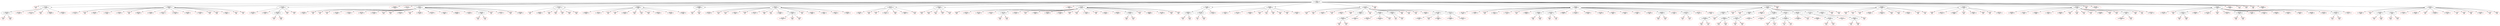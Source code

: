 digraph G
   {

node [	fontsize = 10 ];

root ;
root [label="l:94.4%\nd:95.07700143654499%\ns:1916334"] ;
root_nl1b0 ;
root_nl1b0 [color = red label="l:92.7202%\nd:0.0%\ns:5371"] ;
root -> root_nl1b0 ;
root_nl1b1 ;
root_nl1b1 [ label="l:91.0003%\nd:91.81171034995354%\ns:16145"] ;
root -> root_nl1b1 ;
root_nl1b1_nl2b0 ;
root_nl1b1_nl2b0 [ label="l:93.1101%\nd:93.63878886343613%\ns:5675"] ;
root_nl1b1 -> root_nl1b1_nl2b0 ;
root_nl1b1_nl2b0_nl3b0 ;
root_nl1b1_nl2b0_nl3b0 [color = red label="l:92.9732%\nd:0.0%\ns:2277"] ;
root_nl1b1_nl2b0 -> root_nl1b1_nl2b0_nl3b0 ;
root_nl1b1_nl2b0_nl3b1 ;
root_nl1b1_nl2b0_nl3b1 [color = red label="l:94.0848%\nd:0.0%\ns:3398"] ;
root_nl1b1_nl2b0 -> root_nl1b1_nl2b0_nl3b1 ;
root_nl1b1_nl2b1 ;
root_nl1b1_nl2b1 [color = red label="l:83.1308%\nd:82.8037523364486%\ns:2140"] ;
root_nl1b1 -> root_nl1b1_nl2b1 ;
root_nl1b1_nl2b2 ;
root_nl1b1_nl2b2 [color = red label="l:90.7751%\nd:90.33847074235808%\ns:1832"] ;
root_nl1b1 -> root_nl1b1_nl2b2 ;
root_nl1b1_nl2b3 ;
root_nl1b1_nl2b3 [color = red label="l:94.5657%\nd:0.0%\ns:2061"] ;
root_nl1b1 -> root_nl1b1_nl2b3 ;
root_nl1b1_nl2b4 ;
root_nl1b1_nl2b4 [color = red label="l:89.8565%\nd:89.72882854864434%\ns:3135"] ;
root_nl1b1 -> root_nl1b1_nl2b4 ;
root_nl1b1_nl2b5 ;
root_nl1b1_nl2b5 [color = red label="l:99.9232%\nd:99.92319784946237%\ns:1302"] ;
root_nl1b1 -> root_nl1b1_nl2b5 ;
root_nl1b2 ;
root_nl1b2 [ label="l:89.5216%\nd:89.74583708124273%\ns:78924"] ;
root -> root_nl1b2 ;
root_nl1b2_nl2b0 ;
root_nl1b2_nl2b0 [color = red label="l:91.0748%\nd:90.48447074144816%\ns:5759"] ;
root_nl1b2 -> root_nl1b2_nl2b0 ;
root_nl1b2_nl2b1 ;
root_nl1b2_nl2b1 [color = red label="l:90.4287%\nd:0.0%\ns:1003"] ;
root_nl1b2 -> root_nl1b2_nl2b1 ;
root_nl1b2_nl2b2 ;
root_nl1b2_nl2b2 [color = red label="l:90.0209%\nd:89.28944075235111%\ns:1914"] ;
root_nl1b2 -> root_nl1b2_nl2b2 ;
root_nl1b2_nl2b3 ;
root_nl1b2_nl2b3 [color = red label="l:87.2641%\nd:86.54045547247179%\ns:16583"] ;
root_nl1b2 -> root_nl1b2_nl2b3 ;
root_nl1b2_nl2b4 ;
root_nl1b2_nl2b4 [color = red label="l:85.326%\nd:84.00224209266301%\ns:7101"] ;
root_nl1b2 -> root_nl1b2_nl2b4 ;
root_nl1b2_nl2b5 ;
root_nl1b2_nl2b5 [color = red label="l:93.5302%\nd:0.0%\ns:1592"] ;
root_nl1b2 -> root_nl1b2_nl2b5 ;
root_nl1b2_nl2b6 ;
root_nl1b2_nl2b6 [color = red label="l:99.0676%\nd:99.0530275495338%\ns:6864"] ;
root_nl1b2 -> root_nl1b2_nl2b6 ;
root_nl1b2_nl2b7 ;
root_nl1b2_nl2b7 [color = red label="l:73.9242%\nd:69.95214990805442%\ns:2719"] ;
root_nl1b2 -> root_nl1b2_nl2b7 ;
root_nl1b2_nl2b8 ;
root_nl1b2_nl2b8 [color = red label="l:95.8711%\nd:95.23441362145476%\ns:5183"] ;
root_nl1b2 -> root_nl1b2_nl2b8 ;
root_nl1b2_nl2b9 ;
root_nl1b2_nl2b9 [color = red label="l:90.1429%\nd:88.68372954139369%\ns:3358"] ;
root_nl1b2 -> root_nl1b2_nl2b9 ;
root_nl1b2_nl2b10 ;
root_nl1b2_nl2b10 [color = red label="l:91.2856%\nd:90.26497632973503%\ns:5095"] ;
root_nl1b2 -> root_nl1b2_nl2b10 ;
root_nl1b2_nl2b11 ;
root_nl1b2_nl2b11 [color = red label="l:94.2308%\nd:93.34718378378379%\ns:1924"] ;
root_nl1b2 -> root_nl1b2_nl2b11 ;
root_nl1b2_nl2b12 ;
root_nl1b2_nl2b12 [color = red label="l:99.9188%\nd:0.0%\ns:1232"] ;
root_nl1b2 -> root_nl1b2_nl2b12 ;
root_nl1b2_nl2b13 ;
root_nl1b2_nl2b13 [color = red label="l:94.9905%\nd:0.0%\ns:1058"] ;
root_nl1b2 -> root_nl1b2_nl2b13 ;
root_nl1b2_nl2b14 ;
root_nl1b2_nl2b14 [color = red label="l:86.125%\nd:84.80228686732352%\ns:14818"] ;
root_nl1b2 -> root_nl1b2_nl2b14 ;
root_nl1b2_nl2b15 ;
root_nl1b2_nl2b15 [color = red label="l:96.2227%\nd:0.0%\ns:1006"] ;
root_nl1b2 -> root_nl1b2_nl2b15 ;
root_nl1b2_nl2b16 ;
root_nl1b2_nl2b16 [color = red label="l:99.1837%\nd:0.0%\ns:1715"] ;
root_nl1b2 -> root_nl1b2_nl2b16 ;
root_nl1b3 ;
root_nl1b3 [ label="l:97.1305%\nd:97.33157780857805%\ns:32828"] ;
root -> root_nl1b3 ;
root_nl1b3_nl2b0 ;
root_nl1b3_nl2b0 [color = red label="l:93.5196%\nd:93.43040133769321%\ns:3364"] ;
root_nl1b3 -> root_nl1b3_nl2b0 ;
root_nl1b3_nl2b1 ;
root_nl1b3_nl2b1 [color = red label="l:98.3988%\nd:98.02224523737395%\ns:23107"] ;
root_nl1b3 -> root_nl1b3_nl2b1 ;
root_nl1b3_nl2b2 ;
root_nl1b3_nl2b2 [ label="l:99.2544%\nd:99.28303449956982%\ns:3487"] ;
root_nl1b3 -> root_nl1b3_nl2b2 ;
root_nl1b3_nl2b2_nl3b0 ;
root_nl1b3_nl2b2_nl3b0 [color = red label="l:95.4459%\nd:0.0%\ns:527"] ;
root_nl1b3_nl2b2 -> root_nl1b3_nl2b2_nl3b0 ;
root_nl1b3_nl2b2_nl3b1 ;
root_nl1b3_nl2b2_nl3b1 [color = red label="l:99.9662%\nd:0.0%\ns:2960"] ;
root_nl1b3_nl2b2 -> root_nl1b3_nl2b2_nl3b1 ;
root_nl1b3_nl2b3 ;
root_nl1b3_nl2b3 [color = red label="l:89.8006%\nd:0.0%\ns:1755"] ;
root_nl1b3 -> root_nl1b3_nl2b3 ;
root_nl1b3_nl2b4 ;
root_nl1b3_nl2b4 [color = red label="l:92.4664%\nd:0.0%\ns:1115"] ;
root_nl1b3 -> root_nl1b3_nl2b4 ;
root_nl1b4 ;
root_nl1b4 [color = red label="l:99.8555%\nd:99.83626977882824%\ns:260205"] ;
root -> root_nl1b4 ;
root_nl1b5 ;
root_nl1b5 [color = red label="l:85.1411%\nd:84.76913147932017%\ns:27418"] ;
root -> root_nl1b5 ;
root_nl1b6 ;
root_nl1b6 [ label="l:95.657%\nd:95.99672568413561%\ns:191044"] ;
root -> root_nl1b6 ;
root_nl1b6_nl2b0 ;
root_nl1b6_nl2b0 [color = red label="l:92.9564%\nd:92.6283150135083%\ns:5182"] ;
root_nl1b6 -> root_nl1b6_nl2b0 ;
root_nl1b6_nl2b1 ;
root_nl1b6_nl2b1 [color = red label="l:92.6049%\nd:0.0%\ns:1501"] ;
root_nl1b6 -> root_nl1b6_nl2b1 ;
root_nl1b6_nl2b2 ;
root_nl1b6_nl2b2 [color = red label="l:90.7184%\nd:0.0%\ns:2575"] ;
root_nl1b6 -> root_nl1b6_nl2b2 ;
root_nl1b6_nl2b3 ;
root_nl1b6_nl2b3 [color = red label="l:92.4016%\nd:0.0%\ns:1474"] ;
root_nl1b6 -> root_nl1b6_nl2b3 ;
root_nl1b6_nl2b4 ;
root_nl1b6_nl2b4 [color = red label="l:95.7235%\nd:95.16739242666571%\ns:55022"] ;
root_nl1b6 -> root_nl1b6_nl2b4 ;
root_nl1b6_nl2b5 ;
root_nl1b6_nl2b5 [color = red label="l:97.8012%\nd:97.40306185941827%\ns:11552"] ;
root_nl1b6 -> root_nl1b6_nl2b5 ;
root_nl1b6_nl2b6 ;
root_nl1b6_nl2b6 [color = red label="l:98.5093%\nd:98.24050117302053%\ns:4092"] ;
root_nl1b6 -> root_nl1b6_nl2b6 ;
root_nl1b6_nl2b7 ;
root_nl1b6_nl2b7 [color = red label="l:98.2028%\nd:98.03157081632654%\ns:15190"] ;
root_nl1b6 -> root_nl1b6_nl2b7 ;
root_nl1b6_nl2b8 ;
root_nl1b6_nl2b8 [color = red label="l:96.1125%\nd:0.0%\ns:1209"] ;
root_nl1b6 -> root_nl1b6_nl2b8 ;
root_nl1b6_nl2b9 ;
root_nl1b6_nl2b9 [color = red label="l:88.6815%\nd:0.0%\ns:2518"] ;
root_nl1b6 -> root_nl1b6_nl2b9 ;
root_nl1b6_nl2b10 ;
root_nl1b6_nl2b10 [color = red label="l:96.2781%\nd:95.85672949438202%\ns:4272"] ;
root_nl1b6 -> root_nl1b6_nl2b10 ;
root_nl1b6_nl2b11 ;
root_nl1b6_nl2b11 [color = red label="l:92.9702%\nd:0.0%\ns:3286"] ;
root_nl1b6 -> root_nl1b6_nl2b11 ;
root_nl1b6_nl2b12 ;
root_nl1b6_nl2b12 [color = red label="l:96.3616%\nd:96.20551570893193%\ns:6404"] ;
root_nl1b6 -> root_nl1b6_nl2b12 ;
root_nl1b6_nl2b13 ;
root_nl1b6_nl2b13 [color = red label="l:90.9319%\nd:89.69381127656014%\ns:5977"] ;
root_nl1b6 -> root_nl1b6_nl2b13 ;
root_nl1b6_nl2b14 ;
root_nl1b6_nl2b14 [color = red label="l:91.8474%\nd:91.45435392342407%\ns:6869"] ;
root_nl1b6 -> root_nl1b6_nl2b14 ;
root_nl1b6_nl2b15 ;
root_nl1b6_nl2b15 [color = red label="l:96.1844%\nd:95.39645959486288%\ns:32236"] ;
root_nl1b6 -> root_nl1b6_nl2b15 ;
root_nl1b6_nl2b16 ;
root_nl1b6_nl2b16 [color = red label="l:97.5528%\nd:97.23353657563396%\ns:11278"] ;
root_nl1b6 -> root_nl1b6_nl2b16 ;
root_nl1b6_nl2b17 ;
root_nl1b6_nl2b17 [ label="l:99.4526%\nd:99.45264598015737%\ns:2923"] ;
root_nl1b6 -> root_nl1b6_nl2b17 ;
root_nl1b6_nl2b17_nl3b0 ;
root_nl1b6_nl2b17_nl3b0 [color = red label="l:99.1258%\nd:0.0%\ns:1487"] ;
root_nl1b6_nl2b17 -> root_nl1b6_nl2b17_nl3b0 ;
root_nl1b6_nl2b17_nl3b1 ;
root_nl1b6_nl2b17_nl3b1 [color = red label="l:99.7911%\nd:0.0%\ns:1436"] ;
root_nl1b6_nl2b17 -> root_nl1b6_nl2b17_nl3b1 ;
root_nl1b6_nl2b18 ;
root_nl1b6_nl2b18 [color = red label="l:80.4305%\nd:0.0%\ns:1022"] ;
root_nl1b6 -> root_nl1b6_nl2b18 ;
root_nl1b6_nl2b19 ;
root_nl1b6_nl2b19 [color = red label="l:98.6857%\nd:98.62777765751837%\ns:5174"] ;
root_nl1b6 -> root_nl1b6_nl2b19 ;
root_nl1b6_nl2b20 ;
root_nl1b6_nl2b20 [color = red label="l:99.9564%\nd:0.0%\ns:2291"] ;
root_nl1b6 -> root_nl1b6_nl2b20 ;
root_nl1b6_nl2b21 ;
root_nl1b6_nl2b21 [color = red label="l:99.6443%\nd:99.58874168056019%\ns:8997"] ;
root_nl1b6 -> root_nl1b6_nl2b21 ;
root_nl1b7 ;
root_nl1b7 [ label="l:97.2411%\nd:97.51307573507188%\ns:23161"] ;
root -> root_nl1b7 ;
root_nl1b7_nl2b0 ;
root_nl1b7_nl2b0 [color = red label="l:92.7796%\nd:0.0%\ns:2119"] ;
root_nl1b7 -> root_nl1b7_nl2b0 ;
root_nl1b7_nl2b1 ;
root_nl1b7_nl2b1 [color = red label="l:98.4992%\nd:98.36199485193252%\ns:12393"] ;
root_nl1b7 -> root_nl1b7_nl2b1 ;
root_nl1b7_nl2b2 ;
root_nl1b7_nl2b2 [color = red label="l:95.234%\nd:0.0%\ns:2350"] ;
root_nl1b7 -> root_nl1b7_nl2b2 ;
root_nl1b7_nl2b3 ;
root_nl1b7_nl2b3 [color = red label="l:98.289%\nd:0.0%\ns:1052"] ;
root_nl1b7 -> root_nl1b7_nl2b3 ;
root_nl1b7_nl2b4 ;
root_nl1b7_nl2b4 [color = red label="l:97.6883%\nd:0.0%\ns:1341"] ;
root_nl1b7 -> root_nl1b7_nl2b4 ;
root_nl1b7_nl2b5 ;
root_nl1b7_nl2b5 [color = red label="l:96.9196%\nd:0.0%\ns:2240"] ;
root_nl1b7 -> root_nl1b7_nl2b5 ;
root_nl1b7_nl2b6 ;
root_nl1b7_nl2b6 [color = red label="l:99.5798%\nd:0.0%\ns:1666"] ;
root_nl1b7 -> root_nl1b7_nl2b6 ;
root_nl1b8 ;
root_nl1b8 [ label="l:98.2559%\nd:98.4307406844635%\ns:136691"] ;
root -> root_nl1b8 ;
root_nl1b8_nl2b0 ;
root_nl1b8_nl2b0 [color = red label="l:94.9609%\nd:93.98066782049318%\ns:6529"] ;
root_nl1b8 -> root_nl1b8_nl2b0 ;
root_nl1b8_nl2b1 ;
root_nl1b8_nl2b1 [color = red label="l:96.527%\nd:96.31494045599152%\ns:3772"] ;
root_nl1b8 -> root_nl1b8_nl2b1 ;
root_nl1b8_nl2b2 ;
root_nl1b8_nl2b2 [color = red label="l:96.7583%\nd:0.0%\ns:1018"] ;
root_nl1b8 -> root_nl1b8_nl2b2 ;
root_nl1b8_nl2b3 ;
root_nl1b8_nl2b3 [color = red label="l:95.1989%\nd:0.0%\ns:2187"] ;
root_nl1b8 -> root_nl1b8_nl2b3 ;
root_nl1b8_nl2b4 ;
root_nl1b8_nl2b4 [color = red label="l:99.139%\nd:98.95936335254923%\ns:13357"] ;
root_nl1b8 -> root_nl1b8_nl2b4 ;
root_nl1b8_nl2b5 ;
root_nl1b8_nl2b5 [color = red label="l:98.1562%\nd:0.0%\ns:2061"] ;
root_nl1b8 -> root_nl1b8_nl2b5 ;
root_nl1b8_nl2b6 ;
root_nl1b8_nl2b6 [color = red label="l:96.5257%\nd:0.0%\ns:1324"] ;
root_nl1b8 -> root_nl1b8_nl2b6 ;
root_nl1b8_nl2b7 ;
root_nl1b8_nl2b7 [color = red label="l:98.0588%\nd:0.0%\ns:1803"] ;
root_nl1b8 -> root_nl1b8_nl2b7 ;
root_nl1b8_nl2b8 ;
root_nl1b8_nl2b8 [color = red label="l:99.0518%\nd:98.67602944033302%\ns:17296"] ;
root_nl1b8 -> root_nl1b8_nl2b8 ;
root_nl1b8_nl2b9 ;
root_nl1b8_nl2b9 [color = red label="l:96.4085%\nd:95.47067316429315%\ns:14395"] ;
root_nl1b8 -> root_nl1b8_nl2b9 ;
root_nl1b8_nl2b10 ;
root_nl1b8_nl2b10 [color = red label="l:99.1336%\nd:98.88004260510768%\ns:72949"] ;
root_nl1b8 -> root_nl1b8_nl2b10 ;
root_nl1b9 ;
root_nl1b9 [ label="l:93.4865%\nd:93.98082669380634%\ns:3439"] ;
root -> root_nl1b9 ;
root_nl1b9_nl2b0 ;
root_nl1b9_nl2b0 [color = red label="l:94.276%\nd:0.0%\ns:2341"] ;
root_nl1b9 -> root_nl1b9_nl2b0 ;
root_nl1b9_nl2b1 ;
root_nl1b9_nl2b1 [color = red label="l:93.3515%\nd:0.0%\ns:1098"] ;
root_nl1b9 -> root_nl1b9_nl2b1 ;
root_nl1b10 ;
root_nl1b10 [ label="l:95.8722%\nd:96.14152522116204%\ns:126604"] ;
root -> root_nl1b10 ;
root_nl1b10_nl2b0 ;
root_nl1b10_nl2b0 [color = red label="l:95.0943%\nd:94.93030713309646%\ns:7318"] ;
root_nl1b10 -> root_nl1b10_nl2b0 ;
root_nl1b10_nl2b1 ;
root_nl1b10_nl2b1 [color = red label="l:94.7013%\nd:0.0%\ns:2812"] ;
root_nl1b10 -> root_nl1b10_nl2b1 ;
root_nl1b10_nl2b2 ;
root_nl1b10_nl2b2 [color = red label="l:92.1419%\nd:0.0%\ns:3016"] ;
root_nl1b10 -> root_nl1b10_nl2b2 ;
root_nl1b10_nl2b3 ;
root_nl1b10_nl2b3 [color = red label="l:99.3077%\nd:99.01430004693734%\ns:8522"] ;
root_nl1b10 -> root_nl1b10_nl2b3 ;
root_nl1b10_nl2b4 ;
root_nl1b10_nl2b4 [color = red label="l:99.0099%\nd:0.0%\ns:1111"] ;
root_nl1b10 -> root_nl1b10_nl2b4 ;
root_nl1b10_nl2b5 ;
root_nl1b10_nl2b5 [color = red label="l:96.3201%\nd:95.85457071602748%\ns:4511"] ;
root_nl1b10 -> root_nl1b10_nl2b5 ;
root_nl1b10_nl2b6 ;
root_nl1b10_nl2b6 [color = red label="l:99.5681%\nd:0.0%\ns:2084"] ;
root_nl1b10 -> root_nl1b10_nl2b6 ;
root_nl1b10_nl2b7 ;
root_nl1b10_nl2b7 [color = red label="l:95.25%\nd:0.0%\ns:2400"] ;
root_nl1b10 -> root_nl1b10_nl2b7 ;
root_nl1b10_nl2b8 ;
root_nl1b10_nl2b8 [color = red label="l:95.5404%\nd:94.85971629451316%\ns:48188"] ;
root_nl1b10 -> root_nl1b10_nl2b8 ;
root_nl1b10_nl2b9 ;
root_nl1b10_nl2b9 [ label="l:94.6614%\nd:94.66142063313663%\ns:10677"] ;
root_nl1b10 -> root_nl1b10_nl2b9 ;
root_nl1b10_nl2b9_nl3b0 ;
root_nl1b10_nl2b9_nl3b0 [color = red label="l:94.7956%\nd:94.61694851463034%\ns:4477"] ;
root_nl1b10_nl2b9 -> root_nl1b10_nl2b9_nl3b0 ;
root_nl1b10_nl2b9_nl3b1 ;
root_nl1b10_nl2b9_nl3b1 [color = red label="l:94.2981%\nd:0.0%\ns:2543"] ;
root_nl1b10_nl2b9 -> root_nl1b10_nl2b9_nl3b1 ;
root_nl1b10_nl2b9_nl3b2 ;
root_nl1b10_nl2b9_nl3b2 [color = red label="l:94.7498%\nd:0.0%\ns:3657"] ;
root_nl1b10_nl2b9 -> root_nl1b10_nl2b9_nl3b2 ;
root_nl1b10_nl2b10 ;
root_nl1b10_nl2b10 [color = red label="l:92.6572%\nd:0.0%\ns:2179"] ;
root_nl1b10 -> root_nl1b10_nl2b10 ;
root_nl1b10_nl2b11 ;
root_nl1b10_nl2b11 [color = red label="l:95.8309%\nd:95.37359263542955%\ns:18589"] ;
root_nl1b10 -> root_nl1b10_nl2b11 ;
root_nl1b10_nl2b12 ;
root_nl1b10_nl2b12 [color = red label="l:98.81%\nd:98.6268320944709%\ns:5462"] ;
root_nl1b10 -> root_nl1b10_nl2b12 ;
root_nl1b10_nl2b13 ;
root_nl1b10_nl2b13 [color = red label="l:99.2301%\nd:99.209897143436%\ns:4936"] ;
root_nl1b10 -> root_nl1b10_nl2b13 ;
root_nl1b10_nl2b14 ;
root_nl1b10_nl2b14 [color = red label="l:99.4999%\nd:99.45821629506148%\ns:4799"] ;
root_nl1b10 -> root_nl1b10_nl2b14 ;
root_nl1b11 ;
root_nl1b11 [ label="l:94.472%\nd:94.86429770747858%\ns:27786"] ;
root -> root_nl1b11 ;
root_nl1b11_nl2b0 ;
root_nl1b11_nl2b0 [color = red label="l:92.2208%\nd:90.8406139774153%\ns:3985"] ;
root_nl1b11 -> root_nl1b11_nl2b0 ;
root_nl1b11_nl2b1 ;
root_nl1b11_nl2b1 [color = red label="l:84.5062%\nd:0.0%\ns:3240"] ;
root_nl1b11 -> root_nl1b11_nl2b1 ;
root_nl1b11_nl2b2 ;
root_nl1b11_nl2b2 [color = red label="l:95.5865%\nd:0.0%\ns:1722"] ;
root_nl1b11 -> root_nl1b11_nl2b2 ;
root_nl1b11_nl2b3 ;
root_nl1b11_nl2b3 [color = red label="l:99.194%\nd:99.04194571167884%\ns:6576"] ;
root_nl1b11 -> root_nl1b11_nl2b3 ;
root_nl1b11_nl2b4 ;
root_nl1b11_nl2b4 [color = red label="l:96.4062%\nd:0.0%\ns:1280"] ;
root_nl1b11 -> root_nl1b11_nl2b4 ;
root_nl1b11_nl2b5 ;
root_nl1b11_nl2b5 [color = red label="l:95.6315%\nd:95.31498609264536%\ns:9477"] ;
root_nl1b11 -> root_nl1b11_nl2b5 ;
root_nl1b11_nl2b6 ;
root_nl1b11_nl2b6 [color = red label="l:98.2736%\nd:0.0%\ns:1506"] ;
root_nl1b11 -> root_nl1b11_nl2b6 ;
root_nl1b12 ;
root_nl1b12 [ label="l:99.1142%\nd:99.12075693630324%\ns:15354"] ;
root -> root_nl1b12 ;
root_nl1b12_nl2b0 ;
root_nl1b12_nl2b0 [color = red label="l:92.6004%\nd:0.0%\ns:1419"] ;
root_nl1b12 -> root_nl1b12_nl2b0 ;
root_nl1b12_nl2b1 ;
root_nl1b12_nl2b1 [color = red label="l:99.8119%\nd:0.0%\ns:3189"] ;
root_nl1b12 -> root_nl1b12_nl2b1 ;
root_nl1b12_nl2b2 ;
root_nl1b12_nl2b2 [color = red label="l:99.7371%\nd:0.0%\ns:4565"] ;
root_nl1b12 -> root_nl1b12_nl2b2 ;
root_nl1b12_nl2b3 ;
root_nl1b12_nl2b3 [color = red label="l:99.8618%\nd:0.0%\ns:2171"] ;
root_nl1b12 -> root_nl1b12_nl2b3 ;
root_nl1b12_nl2b4 ;
root_nl1b12_nl2b4 [color = red label="l:99.7756%\nd:0.0%\ns:4010"] ;
root_nl1b12 -> root_nl1b12_nl2b4 ;
root_nl1b13 ;
root_nl1b13 [color = red label="l:94.948%\nd:94.72889561883899%\ns:7304"] ;
root -> root_nl1b13 ;
root_nl1b14 ;
root_nl1b14 [ label="l:92.2036%\nd:93.03134525272152%\ns:270713"] ;
root -> root_nl1b14 ;
root_nl1b14_nl2b0 ;
root_nl1b14_nl2b0 [color = red label="l:90.0589%\nd:0.0%\ns:5090"] ;
root_nl1b14 -> root_nl1b14_nl2b0 ;
root_nl1b14_nl2b1 ;
root_nl1b14_nl2b1 [color = red label="l:94.4528%\nd:93.82092724352108%\ns:9338"] ;
root_nl1b14 -> root_nl1b14_nl2b1 ;
root_nl1b14_nl2b2 ;
root_nl1b14_nl2b2 [color = red label="l:95.7104%\nd:94.73943654129793%\ns:8136"] ;
root_nl1b14 -> root_nl1b14_nl2b2 ;
root_nl1b14_nl2b3 ;
root_nl1b14_nl2b3 [color = red label="l:91.0214%\nd:90.76697575427117%\ns:5502"] ;
root_nl1b14 -> root_nl1b14_nl2b3 ;
root_nl1b14_nl2b4 ;
root_nl1b14_nl2b4 [ label="l:91.1518%\nd:91.18990217391305%\ns:5244"] ;
root_nl1b14 -> root_nl1b14_nl2b4 ;
root_nl1b14_nl2b4_nl3b0 ;
root_nl1b14_nl2b4_nl3b0 [color = red label="l:90.3341%\nd:0.0%\ns:4190"] ;
root_nl1b14_nl2b4 -> root_nl1b14_nl2b4_nl3b0 ;
root_nl1b14_nl2b4_nl3b1 ;
root_nl1b14_nl2b4_nl3b1 [color = red label="l:94.592%\nd:0.0%\ns:1054"] ;
root_nl1b14_nl2b4 -> root_nl1b14_nl2b4_nl3b1 ;
root_nl1b14_nl2b5 ;
root_nl1b14_nl2b5 [color = red label="l:89.0597%\nd:88.92942878353739%\ns:11517"] ;
root_nl1b14 -> root_nl1b14_nl2b5 ;
root_nl1b14_nl2b6 ;
root_nl1b14_nl2b6 [color = red label="l:94.9108%\nd:0.0%\ns:5718"] ;
root_nl1b14 -> root_nl1b14_nl2b6 ;
root_nl1b14_nl2b7 ;
root_nl1b14_nl2b7 [color = red label="l:88.6555%\nd:87.79514396709058%\ns:34519"] ;
root_nl1b14 -> root_nl1b14_nl2b7 ;
root_nl1b14_nl2b8 ;
root_nl1b14_nl2b8 [color = red label="l:94.6582%\nd:94.54248828463986%\ns:10371"] ;
root_nl1b14 -> root_nl1b14_nl2b8 ;
root_nl1b14_nl2b9 ;
root_nl1b14_nl2b9 [color = red label="l:99.4945%\nd:99.43577225895558%\ns:34029"] ;
root_nl1b14 -> root_nl1b14_nl2b9 ;
root_nl1b14_nl2b10 ;
root_nl1b14_nl2b10 [color = red label="l:90.3965%\nd:0.0%\ns:2270"] ;
root_nl1b14 -> root_nl1b14_nl2b10 ;
root_nl1b14_nl2b11 ;
root_nl1b14_nl2b11 [color = red label="l:94.5194%\nd:0.0%\ns:1186"] ;
root_nl1b14 -> root_nl1b14_nl2b11 ;
root_nl1b14_nl2b12 ;
root_nl1b14_nl2b12 [color = red label="l:97.403%\nd:97.07430953320184%\ns:9126"] ;
root_nl1b14 -> root_nl1b14_nl2b12 ;
root_nl1b14_nl2b13 ;
root_nl1b14_nl2b13 [color = red label="l:93.0663%\nd:0.0%\ns:1673"] ;
root_nl1b14 -> root_nl1b14_nl2b13 ;
root_nl1b14_nl2b14 ;
root_nl1b14_nl2b14 [color = red label="l:93.828%\nd:93.6697201594741%\ns:32858"] ;
root_nl1b14 -> root_nl1b14_nl2b14 ;
root_nl1b14_nl2b15 ;
root_nl1b14_nl2b15 [color = red label="l:99.8583%\nd:99.85827602040817%\ns:3528"] ;
root_nl1b14 -> root_nl1b14_nl2b15 ;
root_nl1b14_nl2b16 ;
root_nl1b14_nl2b16 [ label="l:95.9803%\nd:96.04867832923159%\ns:7314"] ;
root_nl1b14 -> root_nl1b14_nl2b16 ;
root_nl1b14_nl2b16_nl3b0 ;
root_nl1b14_nl2b16_nl3b0 [color = red label="l:95.082%\nd:0.0%\ns:2867"] ;
root_nl1b14_nl2b16 -> root_nl1b14_nl2b16_nl3b0 ;
root_nl1b14_nl2b16_nl3b1 ;
root_nl1b14_nl2b16_nl3b1 [color = red label="l:96.6719%\nd:0.0%\ns:4447"] ;
root_nl1b14_nl2b16 -> root_nl1b14_nl2b16_nl3b1 ;
root_nl1b14_nl2b17 ;
root_nl1b14_nl2b17 [color = red label="l:89.0543%\nd:0.0%\ns:1142"] ;
root_nl1b14 -> root_nl1b14_nl2b17 ;
root_nl1b14_nl2b18 ;
root_nl1b14_nl2b18 [color = red label="l:90.6446%\nd:90.18398985368681%\ns:69030"] ;
root_nl1b14 -> root_nl1b14_nl2b18 ;
root_nl1b14_nl2b19 ;
root_nl1b14_nl2b19 [color = red label="l:91.5256%\nd:91.02367255748804%\ns:8567"] ;
root_nl1b14 -> root_nl1b14_nl2b19 ;
root_nl1b14_nl2b20 ;
root_nl1b14_nl2b20 [color = red label="l:98.5859%\nd:0.0%\ns:3253"] ;
root_nl1b14 -> root_nl1b14_nl2b20 ;
root_nl1b14_nl2b21 ;
root_nl1b14_nl2b21 [color = red label="l:97.6959%\nd:0.0%\ns:1302"] ;
root_nl1b14 -> root_nl1b14_nl2b21 ;
root_nl1b15 ;
root_nl1b15 [ label="l:97.1844%\nd:97.67715699202252%\ns:4262"] ;
root -> root_nl1b15 ;
root_nl1b15_nl2b0 ;
root_nl1b15_nl2b0 [ label="l:96.2887%\nd:96.59793659793814%\ns:1940"] ;
root_nl1b15 -> root_nl1b15_nl2b0 ;
root_nl1b15_nl2b0_nl3b0 ;
root_nl1b15_nl2b0_nl3b0 [color = red label="l:82.8025%\nd:0.0%\ns:314"] ;
root_nl1b15_nl2b0 -> root_nl1b15_nl2b0_nl3b0 ;
root_nl1b15_nl2b0_nl3b1 ;
root_nl1b15_nl2b0_nl3b1 [color = red label="l:99.262%\nd:0.0%\ns:1626"] ;
root_nl1b15_nl2b0 -> root_nl1b15_nl2b0_nl3b1 ;
root_nl1b15_nl2b1 ;
root_nl1b15_nl2b1 [ label="l:98.7025%\nd:98.79521139944393%\ns:1079"] ;
root_nl1b15 -> root_nl1b15_nl2b1 ;
root_nl1b15_nl2b1_nl3b0 ;
root_nl1b15_nl2b1_nl3b0 [color = red label="l:93.75%\nd:0.0%\ns:48"] ;
root_nl1b15_nl2b1 -> root_nl1b15_nl2b1_nl3b0 ;
root_nl1b15_nl2b1_nl3b1 ;
root_nl1b15_nl2b1_nl3b1 [color = red label="l:99.0301%\nd:0.0%\ns:1031"] ;
root_nl1b15_nl2b1 -> root_nl1b15_nl2b1_nl3b1 ;
root_nl1b15_nl2b2 ;
root_nl1b15_nl2b2 [color = red label="l:98.391%\nd:98.39097023330652%\ns:1243"] ;
root_nl1b15 -> root_nl1b15_nl2b2 ;
root_nl1b16 ;
root_nl1b16 [ label="l:88.3083%\nd:88.47244853061895%\ns:42637"] ;
root -> root_nl1b16 ;
root_nl1b16_nl2b0 ;
root_nl1b16_nl2b0 [color = red label="l:91.582%\nd:90.22769157034442%\ns:8565"] ;
root_nl1b16 -> root_nl1b16_nl2b0 ;
root_nl1b16_nl2b1 ;
root_nl1b16_nl2b1 [color = red label="l:85.7471%\nd:84.09327389456757%\ns:8707"] ;
root_nl1b16 -> root_nl1b16_nl2b1 ;
root_nl1b16_nl2b2 ;
root_nl1b16_nl2b2 [color = red label="l:82.8061%\nd:81.26542076828267%\ns:4868"] ;
root_nl1b16 -> root_nl1b16_nl2b2 ;
root_nl1b16_nl2b3 ;
root_nl1b16_nl2b3 [color = red label="l:99.3572%\nd:0.0%\ns:3267"] ;
root_nl1b16 -> root_nl1b16_nl2b3 ;
root_nl1b16_nl2b4 ;
root_nl1b16_nl2b4 [color = red label="l:67.537%\nd:0.0%\ns:1149"] ;
root_nl1b16 -> root_nl1b16_nl2b4 ;
root_nl1b16_nl2b5 ;
root_nl1b16_nl2b5 [color = red label="l:92.4855%\nd:0.0%\ns:1384"] ;
root_nl1b16 -> root_nl1b16_nl2b5 ;
root_nl1b16_nl2b6 ;
root_nl1b16_nl2b6 [color = red label="l:93.7514%\nd:0.0%\ns:4369"] ;
root_nl1b16 -> root_nl1b16_nl2b6 ;
root_nl1b16_nl2b7 ;
root_nl1b16_nl2b7 [color = red label="l:90.0865%\nd:0.0%\ns:1503"] ;
root_nl1b16 -> root_nl1b16_nl2b7 ;
root_nl1b16_nl2b8 ;
root_nl1b16_nl2b8 [color = red label="l:86.4476%\nd:85.93767892351275%\ns:8825"] ;
root_nl1b16 -> root_nl1b16_nl2b8 ;
root_nl1b17 ;
root_nl1b17 [ label="l:91.7185%\nd:93.00438703132608%\ns:55449"] ;
root -> root_nl1b17 ;
root_nl1b17_nl2b0 ;
root_nl1b17_nl2b0 [color = red label="l:91.2139%\nd:0.0%\ns:4325"] ;
root_nl1b17 -> root_nl1b17_nl2b0 ;
root_nl1b17_nl2b1 ;
root_nl1b17_nl2b1 [color = red label="l:95.295%\nd:0.0%\ns:1339"] ;
root_nl1b17 -> root_nl1b17_nl2b1 ;
root_nl1b17_nl2b2 ;
root_nl1b17_nl2b2 [color = red label="l:91.1429%\nd:91.1428865142857%\ns:1750"] ;
root_nl1b17 -> root_nl1b17_nl2b2 ;
root_nl1b17_nl2b3 ;
root_nl1b17_nl2b3 [color = red label="l:90.1786%\nd:0.0%\ns:1120"] ;
root_nl1b17 -> root_nl1b17_nl2b3 ;
root_nl1b17_nl2b4 ;
root_nl1b17_nl2b4 [color = red label="l:96.5931%\nd:96.3608151374371%\ns:2583"] ;
root_nl1b17 -> root_nl1b17_nl2b4 ;
root_nl1b17_nl2b5 ;
root_nl1b17_nl2b5 [color = red label="l:93.2863%\nd:0.0%\ns:2979"] ;
root_nl1b17 -> root_nl1b17_nl2b5 ;
root_nl1b17_nl2b6 ;
root_nl1b17_nl2b6 [ label="l:96.895%\nd:97.26026968036528%\ns:5475"] ;
root_nl1b17 -> root_nl1b17_nl2b6 ;
root_nl1b17_nl2b6_nl3b0 ;
root_nl1b17_nl2b6_nl3b0 [ label="l:96.2406%\nd:97.43105670426066%\ns:1596"] ;
root_nl1b17_nl2b6 -> root_nl1b17_nl2b6_nl3b0 ;
root_nl1b17_nl2b6_nl3b0_nl4b0 ;
root_nl1b17_nl2b6_nl3b0_nl4b0 [color = red label="l:94.2559%\nd:0.0%\ns:383"] ;
root_nl1b17_nl2b6_nl3b0 -> root_nl1b17_nl2b6_nl3b0_nl4b0 ;
root_nl1b17_nl2b6_nl3b0_nl4b1 ;
root_nl1b17_nl2b6_nl3b0_nl4b1 [color = red label="l:98.4336%\nd:0.0%\ns:1213"] ;
root_nl1b17_nl2b6_nl3b0 -> root_nl1b17_nl2b6_nl3b0_nl4b1 ;
root_nl1b17_nl2b6_nl3b1 ;
root_nl1b17_nl2b6_nl3b1 [color = red label="l:97.19%\nd:96.95798538283063%\ns:3879"] ;
root_nl1b17_nl2b6 -> root_nl1b17_nl2b6_nl3b1 ;
root_nl1b17_nl2b7 ;
root_nl1b17_nl2b7 [color = red label="l:97.2271%\nd:0.0%\ns:1695"] ;
root_nl1b17 -> root_nl1b17_nl2b7 ;
root_nl1b17_nl2b8 ;
root_nl1b17_nl2b8 [ label="l:89.5062%\nd:89.87978250487329%\ns:6156"] ;
root_nl1b17 -> root_nl1b17_nl2b8 ;
root_nl1b17_nl2b8_nl3b0 ;
root_nl1b17_nl2b8_nl3b0 [color = red label="l:93.8374%\nd:93.15687262759926%\ns:2645"] ;
root_nl1b17_nl2b8 -> root_nl1b17_nl2b8_nl3b0 ;
root_nl1b17_nl2b8_nl3b1 ;
root_nl1b17_nl2b8_nl3b1 [color = red label="l:87.9721%\nd:87.84890295566503%\ns:2436"] ;
root_nl1b17_nl2b8 -> root_nl1b17_nl2b8_nl3b1 ;
root_nl1b17_nl2b8_nl3b2 ;
root_nl1b17_nl2b8_nl3b2 [color = red label="l:84.4651%\nd:0.0%\ns:1075"] ;
root_nl1b17_nl2b8 -> root_nl1b17_nl2b8_nl3b2 ;
root_nl1b17_nl2b9 ;
root_nl1b17_nl2b9 [ label="l:96.9356%\nd:97.06062439024392%\ns:1599"] ;
root_nl1b17 -> root_nl1b17_nl2b9 ;
root_nl1b17_nl2b9_nl3b0 ;
root_nl1b17_nl2b9_nl3b0 [color = red label="l:92.0%\nd:0.0%\ns:325"] ;
root_nl1b17_nl2b9 -> root_nl1b17_nl2b9_nl3b0 ;
root_nl1b17_nl2b9_nl3b1 ;
root_nl1b17_nl2b9_nl3b1 [color = red label="l:98.3516%\nd:0.0%\ns:1274"] ;
root_nl1b17_nl2b9 -> root_nl1b17_nl2b9_nl3b1 ;
root_nl1b17_nl2b10 ;
root_nl1b17_nl2b10 [color = red label="l:98.3607%\nd:0.0%\ns:2989"] ;
root_nl1b17 -> root_nl1b17_nl2b10 ;
root_nl1b17_nl2b11 ;
root_nl1b17_nl2b11 [color = red label="l:92.7021%\nd:0.0%\ns:1658"] ;
root_nl1b17 -> root_nl1b17_nl2b11 ;
root_nl1b17_nl2b12 ;
root_nl1b17_nl2b12 [color = red label="l:91.5878%\nd:0.0%\ns:2746"] ;
root_nl1b17 -> root_nl1b17_nl2b12 ;
root_nl1b17_nl2b13 ;
root_nl1b17_nl2b13 [color = red label="l:92.6591%\nd:92.12584345894062%\ns:5626"] ;
root_nl1b17 -> root_nl1b17_nl2b13 ;
root_nl1b17_nl2b14 ;
root_nl1b17_nl2b14 [ label="l:87.7445%\nd:88.66576499327192%\ns:9661"] ;
root_nl1b17 -> root_nl1b17_nl2b14 ;
root_nl1b17_nl2b14_nl3b0 ;
root_nl1b17_nl2b14_nl3b0 [color = red label="l:91.3462%\nd:91.08974282051281%\ns:3120"] ;
root_nl1b17_nl2b14 -> root_nl1b17_nl2b14_nl3b0 ;
root_nl1b17_nl2b14_nl3b1 ;
root_nl1b17_nl2b14_nl3b1 [color = red label="l:89.5636%\nd:0.0%\ns:1581"] ;
root_nl1b17_nl2b14 -> root_nl1b17_nl2b14_nl3b1 ;
root_nl1b17_nl2b14_nl3b2 ;
root_nl1b17_nl2b14_nl3b2 [color = red label="l:86.6935%\nd:86.3105106451613%\ns:4960"] ;
root_nl1b17_nl2b14 -> root_nl1b17_nl2b14_nl3b2 ;
root_nl1b17_nl2b15 ;
root_nl1b17_nl2b15 [ label="l:97.0117%\nd:97.14514578441836%\ns:3748"] ;
root_nl1b17 -> root_nl1b17_nl2b15 ;
root_nl1b17_nl2b15_nl3b0 ;
root_nl1b17_nl2b15_nl3b0 [color = red label="l:97.5405%\nd:97.20516880939073%\ns:1789"] ;
root_nl1b17_nl2b15 -> root_nl1b17_nl2b15_nl3b0 ;
root_nl1b17_nl2b15_nl3b1 ;
root_nl1b17_nl2b15_nl3b1 [color = red label="l:96.7841%\nd:96.68196013272077%\ns:1959"] ;
root_nl1b17_nl2b15 -> root_nl1b17_nl2b15_nl3b1 ;
root_nl1b18 ;
root_nl1b18 [color = red label="l:92.5559%\nd:0.0%\ns:3936"] ;
root -> root_nl1b18 ;
root_nl1b19 ;
root_nl1b19 [ label="l:92.8461%\nd:93.23470836482083%\ns:130475"] ;
root -> root_nl1b19 ;
root_nl1b19_nl2b0 ;
root_nl1b19_nl2b0 [color = red label="l:91.7775%\nd:91.14503546346783%\ns:4585"] ;
root_nl1b19 -> root_nl1b19_nl2b0 ;
root_nl1b19_nl2b1 ;
root_nl1b19_nl2b1 [color = red label="l:95.886%\nd:95.52506503067485%\ns:2771"] ;
root_nl1b19 -> root_nl1b19_nl2b1 ;
root_nl1b19_nl2b2 ;
root_nl1b19_nl2b2 [color = red label="l:93.2986%\nd:0.0%\ns:1343"] ;
root_nl1b19 -> root_nl1b19_nl2b2 ;
root_nl1b19_nl2b3 ;
root_nl1b19_nl2b3 [color = red label="l:99.81%\nd:99.79812537109606%\ns:16842"] ;
root_nl1b19 -> root_nl1b19_nl2b3 ;
root_nl1b19_nl2b4 ;
root_nl1b19_nl2b4 [color = red label="l:93.8755%\nd:93.21477372299873%\ns:3935"] ;
root_nl1b19 -> root_nl1b19_nl2b4 ;
root_nl1b19_nl2b5 ;
root_nl1b19_nl2b5 [color = red label="l:93.2105%\nd:0.0%\ns:1031"] ;
root_nl1b19 -> root_nl1b19_nl2b5 ;
root_nl1b19_nl2b6 ;
root_nl1b19_nl2b6 [color = red label="l:88.6968%\nd:87.63349292205359%\ns:21348"] ;
root_nl1b19 -> root_nl1b19_nl2b6 ;
root_nl1b19_nl2b7 ;
root_nl1b19_nl2b7 [ label="l:95.6032%\nd:95.94136600901916%\ns:7096"] ;
root_nl1b19 -> root_nl1b19_nl2b7 ;
root_nl1b19_nl2b7_nl3b0 ;
root_nl1b19_nl2b7_nl3b0 [color = red label="l:92.8841%\nd:0.0%\ns:1588"] ;
root_nl1b19_nl2b7 -> root_nl1b19_nl2b7_nl3b0 ;
root_nl1b19_nl2b7_nl3b1 ;
root_nl1b19_nl2b7_nl3b1 [color = red label="l:96.8228%\nd:0.0%\ns:5508"] ;
root_nl1b19_nl2b7 -> root_nl1b19_nl2b7_nl3b1 ;
root_nl1b19_nl2b8 ;
root_nl1b19_nl2b8 [ label="l:96.1594%\nd:96.59142342774845%\ns:2083"] ;
root_nl1b19 -> root_nl1b19_nl2b8 ;
root_nl1b19_nl2b8_nl3b0 ;
root_nl1b19_nl2b8_nl3b0 [color = red label="l:93.381%\nd:0.0%\ns:559"] ;
root_nl1b19_nl2b8 -> root_nl1b19_nl2b8_nl3b0 ;
root_nl1b19_nl2b8_nl3b1 ;
root_nl1b19_nl2b8_nl3b1 [color = red label="l:97.769%\nd:0.0%\ns:1524"] ;
root_nl1b19_nl2b8 -> root_nl1b19_nl2b8_nl3b1 ;
root_nl1b19_nl2b9 ;
root_nl1b19_nl2b9 [color = red label="l:86.0588%\nd:84.49332699386503%\ns:4727"] ;
root_nl1b19 -> root_nl1b19_nl2b9 ;
root_nl1b19_nl2b10 ;
root_nl1b19_nl2b10 [color = red label="l:91.0221%\nd:89.82504958563537%\ns:2172"] ;
root_nl1b19 -> root_nl1b19_nl2b10 ;
root_nl1b19_nl2b11 ;
root_nl1b19_nl2b11 [color = red label="l:99.1382%\nd:98.96928183507943%\ns:5918"] ;
root_nl1b19 -> root_nl1b19_nl2b11 ;
root_nl1b19_nl2b12 ;
root_nl1b19_nl2b12 [color = red label="l:79.2104%\nd:78.52016617890668%\ns:3622"] ;
root_nl1b19 -> root_nl1b19_nl2b12 ;
root_nl1b19_nl2b13 ;
root_nl1b19_nl2b13 [color = red label="l:96.5069%\nd:96.13735091797807%\ns:8388"] ;
root_nl1b19 -> root_nl1b19_nl2b13 ;
root_nl1b19_nl2b14 ;
root_nl1b19_nl2b14 [color = red label="l:90.1447%\nd:89.0765038594073%\ns:2902"] ;
root_nl1b19 -> root_nl1b19_nl2b14 ;
root_nl1b19_nl2b15 ;
root_nl1b19_nl2b15 [color = red label="l:93.2039%\nd:92.64741948851528%\ns:8446"] ;
root_nl1b19 -> root_nl1b19_nl2b15 ;
root_nl1b19_nl2b16 ;
root_nl1b19_nl2b16 [color = red label="l:96.7286%\nd:95.96123901453959%\ns:4952"] ;
root_nl1b19 -> root_nl1b19_nl2b16 ;
root_nl1b19_nl2b17 ;
root_nl1b19_nl2b17 [ label="l:95.8281%\nd:95.86999849056603%\ns:4770"] ;
root_nl1b19 -> root_nl1b19_nl2b17 ;
root_nl1b19_nl2b17_nl3b0 ;
root_nl1b19_nl2b17_nl3b0 [color = red label="l:93.6185%\nd:0.0%\ns:1473"] ;
root_nl1b19_nl2b17 -> root_nl1b19_nl2b17_nl3b0 ;
root_nl1b19_nl2b17_nl3b1 ;
root_nl1b19_nl2b17_nl3b1 [color = red label="l:96.8759%\nd:0.0%\ns:3297"] ;
root_nl1b19_nl2b17 -> root_nl1b19_nl2b17_nl3b1 ;
root_nl1b19_nl2b18 ;
root_nl1b19_nl2b18 [color = red label="l:87.6697%\nd:86.4147345768756%\ns:14582"] ;
root_nl1b19 -> root_nl1b19_nl2b18 ;
root_nl1b19_nl2b19 ;
root_nl1b19_nl2b19 [ label="l:95.7339%\nd:95.98697013738251%\ns:2766"] ;
root_nl1b19 -> root_nl1b19_nl2b19 ;
root_nl1b19_nl2b19_nl3b0 ;
root_nl1b19_nl2b19_nl3b0 [color = red label="l:91.2763%\nd:0.0%\ns:619"] ;
root_nl1b19_nl2b19 -> root_nl1b19_nl2b19_nl3b0 ;
root_nl1b19_nl2b19_nl3b1 ;
root_nl1b19_nl2b19_nl3b1 [color = red label="l:97.3451%\nd:0.0%\ns:2147"] ;
root_nl1b19_nl2b19 -> root_nl1b19_nl2b19_nl3b1 ;
root_nl1b19_nl2b20 ;
root_nl1b19_nl2b20 [color = red label="l:98.3068%\nd:98.00797111553786%\ns:2008"] ;
root_nl1b19 -> root_nl1b19_nl2b20 ;
root_nl1b19_nl2b21 ;
root_nl1b19_nl2b21 [color = red label="l:99.5702%\nd:99.52246676217766%\ns:4188"] ;
root_nl1b19 -> root_nl1b19_nl2b21 ;
root_nl1b20 ;
root_nl1b20 [ label="l:97.9024%\nd:98.16485856182213%\ns:46100"] ;
root -> root_nl1b20 ;
root_nl1b20_nl2b0 ;
root_nl1b20_nl2b0 [ label="l:96.0439%\nd:96.45514831570702%\ns:5106"] ;
root_nl1b20 -> root_nl1b20_nl2b0 ;
root_nl1b20_nl2b0_nl3b0 ;
root_nl1b20_nl2b0_nl3b0 [ label="l:95.1834%\nd:95.86753270388616%\ns:3654"] ;
root_nl1b20_nl2b0 -> root_nl1b20_nl2b0_nl3b0 ;
root_nl1b20_nl2b0_nl3b0_nl4b0 ;
root_nl1b20_nl2b0_nl3b0_nl4b0 [color = red label="l:94.818%\nd:0.0%\ns:2335"] ;
root_nl1b20_nl2b0_nl3b0 -> root_nl1b20_nl2b0_nl3b0_nl4b0 ;
root_nl1b20_nl2b0_nl3b0_nl4b1 ;
root_nl1b20_nl2b0_nl3b0_nl4b1 [color = red label="l:97.7255%\nd:0.0%\ns:1319"] ;
root_nl1b20_nl2b0_nl3b0 -> root_nl1b20_nl2b0_nl3b0_nl4b1 ;
root_nl1b20_nl2b0_nl3b1 ;
root_nl1b20_nl2b0_nl3b1 [color = red label="l:97.9339%\nd:0.0%\ns:1452"] ;
root_nl1b20_nl2b0 -> root_nl1b20_nl2b0_nl3b1 ;
root_nl1b20_nl2b1 ;
root_nl1b20_nl2b1 [color = red label="l:98.9749%\nd:0.0%\ns:1951"] ;
root_nl1b20 -> root_nl1b20_nl2b1 ;
root_nl1b20_nl2b2 ;
root_nl1b20_nl2b2 [color = red label="l:93.2136%\nd:0.0%\ns:2004"] ;
root_nl1b20 -> root_nl1b20_nl2b2 ;
root_nl1b20_nl2b3 ;
root_nl1b20_nl2b3 [ label="l:99.0248%\nd:99.1108560877671%\ns:6973"] ;
root_nl1b20 -> root_nl1b20_nl2b3 ;
root_nl1b20_nl2b3_nl3b0 ;
root_nl1b20_nl2b3_nl3b0 [ label="l:98.6661%\nd:98.87302789788409%\ns:4348"] ;
root_nl1b20_nl2b3 -> root_nl1b20_nl2b3_nl3b0 ;
root_nl1b20_nl2b3_nl3b0_nl4b0 ;
root_nl1b20_nl2b3_nl3b0_nl4b0 [color = red label="l:97.9873%\nd:0.0%\ns:1739"] ;
root_nl1b20_nl2b3_nl3b0 -> root_nl1b20_nl2b3_nl3b0_nl4b0 ;
root_nl1b20_nl2b3_nl3b0_nl4b1 ;
root_nl1b20_nl2b3_nl3b0_nl4b1 [color = red label="l:99.4634%\nd:0.0%\ns:2609"] ;
root_nl1b20_nl2b3_nl3b0 -> root_nl1b20_nl2b3_nl3b0_nl4b1 ;
root_nl1b20_nl2b3_nl3b1 ;
root_nl1b20_nl2b3_nl3b1 [ label="l:99.3905%\nd:99.50479017142857%\ns:2625"] ;
root_nl1b20_nl2b3 -> root_nl1b20_nl2b3_nl3b1 ;
root_nl1b20_nl2b3_nl3b1_nl4b0 ;
root_nl1b20_nl2b3_nl3b1_nl4b0 [color = red label="l:99.0385%\nd:0.0%\ns:624"] ;
root_nl1b20_nl2b3_nl3b1 -> root_nl1b20_nl2b3_nl3b1_nl4b0 ;
root_nl1b20_nl2b3_nl3b1_nl4b1 ;
root_nl1b20_nl2b3_nl3b1_nl4b1 [color = red label="l:99.6502%\nd:0.0%\ns:2001"] ;
root_nl1b20_nl2b3_nl3b1 -> root_nl1b20_nl2b3_nl3b1_nl4b1 ;
root_nl1b20_nl2b4 ;
root_nl1b20_nl2b4 [color = red label="l:98.6763%\nd:98.67629386281588%\ns:1662"] ;
root_nl1b20 -> root_nl1b20_nl2b4 ;
root_nl1b20_nl2b5 ;
root_nl1b20_nl2b5 [ label="l:97.5309%\nd:97.68519749999999%\ns:3240"] ;
root_nl1b20 -> root_nl1b20_nl2b5 ;
root_nl1b20_nl2b5_nl3b0 ;
root_nl1b20_nl2b5_nl3b0 [color = red label="l:95.826%\nd:95.59081181657848%\ns:1701"] ;
root_nl1b20_nl2b5 -> root_nl1b20_nl2b5_nl3b0 ;
root_nl1b20_nl2b5_nl3b1 ;
root_nl1b20_nl2b5_nl3b1 [color = red label="l:99.7401%\nd:99.6751432748538%\ns:1539"] ;
root_nl1b20_nl2b5 -> root_nl1b20_nl2b5_nl3b1 ;
root_nl1b20_nl2b6 ;
root_nl1b20_nl2b6 [ label="l:99.9131%\nd:99.913127946713%\ns:3453"] ;
root_nl1b20 -> root_nl1b20_nl2b6 ;
root_nl1b20_nl2b6_nl3b0 ;
root_nl1b20_nl2b6_nl3b0 [ label="l:99.8824%\nd:99.88244403292181%\ns:1701"] ;
root_nl1b20_nl2b6 -> root_nl1b20_nl2b6_nl3b0 ;
root_nl1b20_nl2b6_nl3b0_nl4b0 ;
root_nl1b20_nl2b6_nl3b0_nl4b0 [color = red label="l:99.7963%\nd:0.0%\ns:491"] ;
root_nl1b20_nl2b6_nl3b0 -> root_nl1b20_nl2b6_nl3b0_nl4b0 ;
root_nl1b20_nl2b6_nl3b0_nl4b1 ;
root_nl1b20_nl2b6_nl3b0_nl4b1 [color = red label="l:99.9174%\nd:0.0%\ns:1210"] ;
root_nl1b20_nl2b6_nl3b0 -> root_nl1b20_nl2b6_nl3b0_nl4b1 ;
root_nl1b20_nl2b6_nl3b1 ;
root_nl1b20_nl2b6_nl3b1 [ label="l:99.9429%\nd:99.94291866438355%\ns:1752"] ;
root_nl1b20_nl2b6 -> root_nl1b20_nl2b6_nl3b1 ;
root_nl1b20_nl2b6_nl3b1_nl4b0 ;
root_nl1b20_nl2b6_nl3b1_nl4b0 [color = red label="l:99.7701%\nd:0.0%\ns:435"] ;
root_nl1b20_nl2b6_nl3b1 -> root_nl1b20_nl2b6_nl3b1_nl4b0 ;
root_nl1b20_nl2b6_nl3b1_nl4b1 ;
root_nl1b20_nl2b6_nl3b1_nl4b1 [color = red label="l:100.0%\nd:0.0%\ns:1317"] ;
root_nl1b20_nl2b6_nl3b1 -> root_nl1b20_nl2b6_nl3b1_nl4b1 ;
root_nl1b20_nl2b7 ;
root_nl1b20_nl2b7 [ label="l:98.2246%\nd:98.40350210569777%\ns:7266"] ;
root_nl1b20 -> root_nl1b20_nl2b7 ;
root_nl1b20_nl2b7_nl3b0 ;
root_nl1b20_nl2b7_nl3b0 [color = red label="l:98.6808%\nd:98.53424756320996%\ns:2729"] ;
root_nl1b20_nl2b7 -> root_nl1b20_nl2b7_nl3b0 ;
root_nl1b20_nl2b7_nl3b1 ;
root_nl1b20_nl2b7_nl3b1 [color = red label="l:95.7655%\nd:0.0%\ns:1535"] ;
root_nl1b20_nl2b7 -> root_nl1b20_nl2b7_nl3b1 ;
root_nl1b20_nl2b7_nl3b2 ;
root_nl1b20_nl2b7_nl3b2 [color = red label="l:99.5003%\nd:99.46706678880747%\ns:3002"] ;
root_nl1b20_nl2b7 -> root_nl1b20_nl2b7_nl3b2 ;
root_nl1b20_nl2b8 ;
root_nl1b20_nl2b8 [ label="l:97.3774%\nd:97.41172245457662%\ns:5834"] ;
root_nl1b20 -> root_nl1b20_nl2b8 ;
root_nl1b20_nl2b8_nl3b0 ;
root_nl1b20_nl2b8_nl3b0 [ label="l:95.7401%\nd:95.86267916028194%\ns:3263"] ;
root_nl1b20_nl2b8 -> root_nl1b20_nl2b8_nl3b0 ;
root_nl1b20_nl2b8_nl3b0_nl4b0 ;
root_nl1b20_nl2b8_nl3b0_nl4b0 [color = red label="l:92.9139%\nd:0.0%\ns:1510"] ;
root_nl1b20_nl2b8_nl3b0 -> root_nl1b20_nl2b8_nl3b0_nl4b0 ;
root_nl1b20_nl2b8_nl3b0_nl4b1 ;
root_nl1b20_nl2b8_nl3b0_nl4b1 [color = red label="l:98.4027%\nd:0.0%\ns:1753"] ;
root_nl1b20_nl2b8_nl3b0 -> root_nl1b20_nl2b8_nl3b0_nl4b1 ;
root_nl1b20_nl2b8_nl3b1 ;
root_nl1b20_nl2b8_nl3b1 [color = red label="l:99.3777%\nd:99.33875332555425%\ns:2571"] ;
root_nl1b20_nl2b8 -> root_nl1b20_nl2b8_nl3b1 ;
root_nl1b20_nl2b9 ;
root_nl1b20_nl2b9 [ label="l:98.6286%\nd:98.62861261241007%\ns:4448"] ;
root_nl1b20 -> root_nl1b20_nl2b9 ;
root_nl1b20_nl2b9_nl3b0 ;
root_nl1b20_nl2b9_nl3b0 [ label="l:98.4072%\nd:98.44182995152354%\ns:2888"] ;
root_nl1b20_nl2b9 -> root_nl1b20_nl2b9_nl3b0 ;
root_nl1b20_nl2b9_nl3b0_nl4b0 ;
root_nl1b20_nl2b9_nl3b0_nl4b0 [color = red label="l:97.8595%\nd:0.0%\ns:1495"] ;
root_nl1b20_nl2b9_nl3b0 -> root_nl1b20_nl2b9_nl3b0_nl4b0 ;
root_nl1b20_nl2b9_nl3b0_nl4b1 ;
root_nl1b20_nl2b9_nl3b0_nl4b1 [color = red label="l:99.0668%\nd:0.0%\ns:1393"] ;
root_nl1b20_nl2b9_nl3b0 -> root_nl1b20_nl2b9_nl3b0_nl4b1 ;
root_nl1b20_nl2b9_nl3b1 ;
root_nl1b20_nl2b9_nl3b1 [color = red label="l:98.9744%\nd:0.0%\ns:1560"] ;
root_nl1b20_nl2b9 -> root_nl1b20_nl2b9_nl3b1 ;
root_nl1b20_nl2b10 ;
root_nl1b20_nl2b10 [color = red label="l:99.6883%\nd:0.0%\ns:1925"] ;
root_nl1b20 -> root_nl1b20_nl2b10 ;
root_nl1b20_nl2b11 ;
root_nl1b20_nl2b11 [color = red label="l:99.4191%\nd:0.0%\ns:2238"] ;
root_nl1b20 -> root_nl1b20_nl2b11 ;
root_nl1b21 ;
root_nl1b21 [color = red label="l:96.5066%\nd:0.0%\ns:3664"] ;
root -> root_nl1b21 ;
root_nl1b22 ;
root_nl1b22 [ label="l:96.4633%\nd:96.49387383505243%\ns:68737"] ;
root -> root_nl1b22 ;
root_nl1b22_nl2b0 ;
root_nl1b22_nl2b0 [color = red label="l:88.8705%\nd:0.0%\ns:4232"] ;
root_nl1b22 -> root_nl1b22_nl2b0 ;
root_nl1b22_nl2b1 ;
root_nl1b22_nl2b1 [color = red label="l:95.2671%\nd:0.0%\ns:1479"] ;
root_nl1b22 -> root_nl1b22_nl2b1 ;
root_nl1b22_nl2b2 ;
root_nl1b22_nl2b2 [color = red label="l:94.2182%\nd:0.0%\ns:4272"] ;
root_nl1b22 -> root_nl1b22_nl2b2 ;
root_nl1b22_nl2b3 ;
root_nl1b22_nl2b3 [color = red label="l:98.9319%\nd:98.80705759467334%\ns:14418"] ;
root_nl1b22 -> root_nl1b22_nl2b3 ;
root_nl1b22_nl2b4 ;
root_nl1b22_nl2b4 [color = red label="l:95.2957%\nd:94.93809031636863%\ns:3635"] ;
root_nl1b22 -> root_nl1b22_nl2b4 ;
root_nl1b22_nl2b5 ;
root_nl1b22_nl2b5 [color = red label="l:96.6415%\nd:0.0%\ns:2918"] ;
root_nl1b22 -> root_nl1b22_nl2b5 ;
root_nl1b22_nl2b6 ;
root_nl1b22_nl2b6 [color = red label="l:93.8702%\nd:0.0%\ns:2496"] ;
root_nl1b22 -> root_nl1b22_nl2b6 ;
root_nl1b22_nl2b7 ;
root_nl1b22_nl2b7 [color = red label="l:96.7297%\nd:96.09490649567171%\ns:31190"] ;
root_nl1b22 -> root_nl1b22_nl2b7 ;
root_nl1b22_nl2b8 ;
root_nl1b22_nl2b8 [color = red label="l:99.1098%\nd:0.0%\ns:2359"] ;
root_nl1b22 -> root_nl1b22_nl2b8 ;
root_nl1b22_nl2b9 ;
root_nl1b22_nl2b9 [color = red label="l:99.7123%\nd:0.0%\ns:1738"] ;
root_nl1b22 -> root_nl1b22_nl2b9 ;
root_nl1b23 ;
root_nl1b23 [ label="l:94.653%\nd:94.8015229760704%\ns:54535"] ;
root -> root_nl1b23 ;
root_nl1b23_nl2b0 ;
root_nl1b23_nl2b0 [color = red label="l:90.8926%\nd:0.0%\ns:4414"] ;
root_nl1b23 -> root_nl1b23_nl2b0 ;
root_nl1b23_nl2b1 ;
root_nl1b23_nl2b1 [color = red label="l:96.8777%\nd:96.83380105540897%\ns:2274"] ;
root_nl1b23 -> root_nl1b23_nl2b1 ;
root_nl1b23_nl2b2 ;
root_nl1b23_nl2b2 [color = red label="l:96.3783%\nd:96.00235938613407%\ns:30593"] ;
root_nl1b23 -> root_nl1b23_nl2b2 ;
root_nl1b23_nl2b3 ;
root_nl1b23_nl2b3 [color = red label="l:89.1253%\nd:0.0%\ns:2961"] ;
root_nl1b23 -> root_nl1b23_nl2b3 ;
root_nl1b23_nl2b4 ;
root_nl1b23_nl2b4 [color = red label="l:96.338%\nd:96.08764923317685%\ns:3195"] ;
root_nl1b23 -> root_nl1b23_nl2b4 ;
root_nl1b23_nl2b5 ;
root_nl1b23_nl2b5 [color = red label="l:99.6506%\nd:0.0%\ns:2576"] ;
root_nl1b23 -> root_nl1b23_nl2b5 ;
root_nl1b23_nl2b6 ;
root_nl1b23_nl2b6 [color = red label="l:92.358%\nd:0.0%\ns:2447"] ;
root_nl1b23 -> root_nl1b23_nl2b6 ;
root_nl1b23_nl2b7 ;
root_nl1b23_nl2b7 [color = red label="l:89.8107%\nd:88.98765702057614%\ns:6075"] ;
root_nl1b23 -> root_nl1b23_nl2b7 ;
root_nl1b24 ;
root_nl1b24 [ label="l:95.2018%\nd:95.3627786419787%\ns:72694"] ;
root -> root_nl1b24 ;
root_nl1b24_nl2b0 ;
root_nl1b24_nl2b0 [color = red label="l:90.9682%\nd:90.55160578236962%\ns:6001"] ;
root_nl1b24 -> root_nl1b24_nl2b0 ;
root_nl1b24_nl2b1 ;
root_nl1b24_nl2b1 [color = red label="l:92.0324%\nd:91.1259703721374%\ns:2096"] ;
root_nl1b24 -> root_nl1b24_nl2b1 ;
root_nl1b24_nl2b2 ;
root_nl1b24_nl2b2 [color = red label="l:98.0816%\nd:97.86434829874517%\ns:8288"] ;
root_nl1b24 -> root_nl1b24_nl2b2 ;
root_nl1b24_nl2b3 ;
root_nl1b24_nl2b3 [color = red label="l:94.863%\nd:94.15507927010094%\ns:20907"] ;
root_nl1b24 -> root_nl1b24_nl2b3 ;
root_nl1b24_nl2b4 ;
root_nl1b24_nl2b4 [color = red label="l:98.2662%\nd:98.0006346454233%\ns:6402"] ;
root_nl1b24 -> root_nl1b24_nl2b4 ;
root_nl1b24_nl2b5 ;
root_nl1b24_nl2b5 [color = red label="l:99.0373%\nd:0.0%\ns:2389"] ;
root_nl1b24 -> root_nl1b24_nl2b5 ;
root_nl1b24_nl2b6 ;
root_nl1b24_nl2b6 [color = red label="l:95.7234%\nd:0.0%\ns:2993"] ;
root_nl1b24 -> root_nl1b24_nl2b6 ;
root_nl1b24_nl2b7 ;
root_nl1b24_nl2b7 [color = red label="l:96.5157%\nd:0.0%\ns:1148"] ;
root_nl1b24 -> root_nl1b24_nl2b7 ;
root_nl1b24_nl2b8 ;
root_nl1b24_nl2b8 [color = red label="l:91.4015%\nd:0.0%\ns:1791"] ;
root_nl1b24 -> root_nl1b24_nl2b8 ;
root_nl1b24_nl2b9 ;
root_nl1b24_nl2b9 [color = red label="l:95.2189%\nd:95.0505096969697%\ns:2970"] ;
root_nl1b24 -> root_nl1b24_nl2b9 ;
root_nl1b24_nl2b10 ;
root_nl1b24_nl2b10 [color = red label="l:90.6499%\nd:0.0%\ns:1508"] ;
root_nl1b24 -> root_nl1b24_nl2b10 ;
root_nl1b24_nl2b11 ;
root_nl1b24_nl2b11 [color = red label="l:94.4622%\nd:0.0%\ns:1878"] ;
root_nl1b24 -> root_nl1b24_nl2b11 ;
root_nl1b24_nl2b12 ;
root_nl1b24_nl2b12 [ label="l:92.4879%\nd:92.7734736932305%\ns:3501"] ;
root_nl1b24 -> root_nl1b24_nl2b12 ;
root_nl1b24_nl2b12_nl3b0 ;
root_nl1b24_nl2b12_nl3b0 [color = red label="l:90.9212%\nd:90.65418936359589%\ns:2247"] ;
root_nl1b24_nl2b12 -> root_nl1b24_nl2b12_nl3b0 ;
root_nl1b24_nl2b12_nl3b1 ;
root_nl1b24_nl2b12_nl3b1 [color = red label="l:96.0925%\nd:0.0%\ns:1254"] ;
root_nl1b24_nl2b12 -> root_nl1b24_nl2b12_nl3b1 ;
root_nl1b24_nl2b13 ;
root_nl1b24_nl2b13 [color = red label="l:91.8046%\nd:0.0%\ns:3868"] ;
root_nl1b24 -> root_nl1b24_nl2b13 ;
root_nl1b24_nl2b14 ;
root_nl1b24_nl2b14 [color = red label="l:100.0%\nd:0.0%\ns:1235"] ;
root_nl1b24 -> root_nl1b24_nl2b14 ;
root_nl1b24_nl2b15 ;
root_nl1b24_nl2b15 [color = red label="l:99.7202%\nd:99.66777064172058%\ns:5719"] ;
root_nl1b24 -> root_nl1b24_nl2b15 ;
root_nl1b25 ;
root_nl1b25 [color = red label="l:95.7093%\nd:0.0%\ns:2890"] ;
root -> root_nl1b25 ;
root_nl1b26 ;
root_nl1b26 [color = red label="l:89.7088%\nd:89.5365817033251%\ns:52239"] ;
root -> root_nl1b26 ;
root_nl1b27 ;
root_nl1b27 [ label="l:93.0064%\nd:93.23324739503506%\ns:82861"] ;
root -> root_nl1b27 ;
root_nl1b27_nl2b0 ;
root_nl1b27_nl2b0 [color = red label="l:92.7068%\nd:92.29647420251489%\ns:7555"] ;
root_nl1b27 -> root_nl1b27_nl2b0 ;
root_nl1b27_nl2b1 ;
root_nl1b27_nl2b1 [color = red label="l:92.9553%\nd:0.0%\ns:1164"] ;
root_nl1b27 -> root_nl1b27_nl2b1 ;
root_nl1b27_nl2b2 ;
root_nl1b27_nl2b2 [ label="l:99.314%\nd:99.33312027439025%\ns:10496"] ;
root_nl1b27 -> root_nl1b27_nl2b2 ;
root_nl1b27_nl2b2_nl3b0 ;
root_nl1b27_nl2b2_nl3b0 [color = red label="l:89.1339%\nd:0.0%\ns:635"] ;
root_nl1b27_nl2b2 -> root_nl1b27_nl2b2_nl3b0 ;
root_nl1b27_nl2b2_nl3b1 ;
root_nl1b27_nl2b2_nl3b1 [color = red label="l:99.9899%\nd:0.0%\ns:9861"] ;
root_nl1b27_nl2b2 -> root_nl1b27_nl2b2_nl3b1 ;
root_nl1b27_nl2b3 ;
root_nl1b27_nl2b3 [color = red label="l:96.0596%\nd:95.36282849591542%\ns:4162"] ;
root_nl1b27 -> root_nl1b27_nl2b3 ;
root_nl1b27_nl2b4 ;
root_nl1b27_nl2b4 [color = red label="l:87.3644%\nd:86.60151131243296%\ns:8389"] ;
root_nl1b27 -> root_nl1b27_nl2b4 ;
root_nl1b27_nl2b5 ;
root_nl1b27_nl2b5 [color = red label="l:93.9782%\nd:0.0%\ns:1561"] ;
root_nl1b27 -> root_nl1b27_nl2b5 ;
root_nl1b27_nl2b6 ;
root_nl1b27_nl2b6 [color = red label="l:85.2376%\nd:83.24263641639463%\ns:2757"] ;
root_nl1b27 -> root_nl1b27_nl2b6 ;
root_nl1b27_nl2b7 ;
root_nl1b27_nl2b7 [ label="l:99.0976%\nd:99.14392346136049%\ns:4322"] ;
root_nl1b27 -> root_nl1b27_nl2b7 ;
root_nl1b27_nl2b7_nl3b0 ;
root_nl1b27_nl2b7_nl3b0 [color = red label="l:98.9286%\nd:0.0%\ns:1960"] ;
root_nl1b27_nl2b7 -> root_nl1b27_nl2b7_nl3b0 ;
root_nl1b27_nl2b7_nl3b1 ;
root_nl1b27_nl2b7_nl3b1 [color = red label="l:99.3226%\nd:0.0%\ns:2362"] ;
root_nl1b27_nl2b7 -> root_nl1b27_nl2b7_nl3b1 ;
root_nl1b27_nl2b8 ;
root_nl1b27_nl2b8 [color = red label="l:81.005%\nd:79.74221389108129%\ns:3801"] ;
root_nl1b27 -> root_nl1b27_nl2b8 ;
root_nl1b27_nl2b9 ;
root_nl1b27_nl2b9 [color = red label="l:97.0857%\nd:96.89870331023866%\ns:9093"] ;
root_nl1b27 -> root_nl1b27_nl2b9 ;
root_nl1b27_nl2b10 ;
root_nl1b27_nl2b10 [color = red label="l:89.2045%\nd:88.0681643939394%\ns:3168"] ;
root_nl1b27 -> root_nl1b27_nl2b10 ;
root_nl1b27_nl2b11 ;
root_nl1b27_nl2b11 [color = red label="l:93.7642%\nd:93.0239326594533%\ns:3512"] ;
root_nl1b27 -> root_nl1b27_nl2b11 ;
root_nl1b27_nl2b12 ;
root_nl1b27_nl2b12 [color = red label="l:96.3132%\nd:96.176638279472%\ns:4394"] ;
root_nl1b27 -> root_nl1b27_nl2b12 ;
root_nl1b27_nl2b13 ;
root_nl1b27_nl2b13 [color = red label="l:94.0653%\nd:93.96637359050445%\ns:3033"] ;
root_nl1b27 -> root_nl1b27_nl2b13 ;
root_nl1b27_nl2b14 ;
root_nl1b27_nl2b14 [color = red label="l:89.6225%\nd:88.9130078545383%\ns:10147"] ;
root_nl1b27 -> root_nl1b27_nl2b14 ;
root_nl1b27_nl2b15 ;
root_nl1b27_nl2b15 [ label="l:92.8906%\nd:92.96878773437498%\ns:2560"] ;
root_nl1b27 -> root_nl1b27_nl2b15 ;
root_nl1b27_nl2b15_nl3b0 ;
root_nl1b27_nl2b15_nl3b0 [color = red label="l:92.1793%\nd:0.0%\ns:1138"] ;
root_nl1b27_nl2b15 -> root_nl1b27_nl2b15_nl3b0 ;
root_nl1b27_nl2b15_nl3b1 ;
root_nl1b27_nl2b15_nl3b1 [color = red label="l:93.6006%\nd:0.0%\ns:1422"] ;
root_nl1b27_nl2b15 -> root_nl1b27_nl2b15_nl3b1 ;
root_nl1b27_nl2b16 ;
root_nl1b27_nl2b16 [color = red label="l:99.3083%\nd:99.12634179104478%\ns:2747"] ;
root_nl1b27 -> root_nl1b27_nl2b16 ;
root_nl1b28 ;
root_nl1b28 [color = red label="l:98.9625%\nd:98.81428846894917%\ns:13494"] ;
root -> root_nl1b28 ;
root_nl1b29 ;
root_nl1b29 [color = red label="l:91.1172%\nd:0.0%\ns:2184"] ;
root -> root_nl1b29 ;
root_nl1b30 ;
root_nl1b30 [color = red label="l:94.6953%\nd:0.0%\ns:1772"] ;
root -> root_nl1b30 ;
root_nl1b31 ;
root_nl1b31 [color = red label="l:92.382%\nd:0.0%\ns:2691"] ;
root -> root_nl1b31 ;
root_nl1b32 ;
root_nl1b32 [color = red label="l:98.5662%\nd:98.33553295978905%\ns:6068"] ;
root -> root_nl1b32 ;
root_nl1b33 ;
root_nl1b33 [ label="l:92.3487%\nd:92.45161115754729%\ns:46659"] ;
root -> root_nl1b33 ;
root_nl1b33_nl2b0 ;
root_nl1b33_nl2b0 [color = red label="l:92.7821%\nd:92.51540186697783%\ns:5999"] ;
root_nl1b33 -> root_nl1b33_nl2b0 ;
root_nl1b33_nl2b1 ;
root_nl1b33_nl2b1 [color = red label="l:94.6715%\nd:0.0%\ns:1370"] ;
root_nl1b33 -> root_nl1b33_nl2b1 ;
root_nl1b33_nl2b2 ;
root_nl1b33_nl2b2 [ label="l:99.1538%\nd:99.15381887927794%\ns:5318"] ;
root_nl1b33 -> root_nl1b33_nl2b2 ;
root_nl1b33_nl2b2_nl3b0 ;
root_nl1b33_nl2b2_nl3b0 [color = red label="l:89.4231%\nd:0.0%\ns:416"] ;
root_nl1b33_nl2b2 -> root_nl1b33_nl2b2_nl3b0 ;
root_nl1b33_nl2b2_nl3b1 ;
root_nl1b33_nl2b2_nl3b1 [color = red label="l:99.9796%\nd:0.0%\ns:4902"] ;
root_nl1b33_nl2b2 -> root_nl1b33_nl2b2_nl3b1 ;
root_nl1b33_nl2b3 ;
root_nl1b33_nl2b3 [ label="l:95.751%\nd:95.780461906167%\ns:3389"] ;
root_nl1b33 -> root_nl1b33_nl2b3 ;
root_nl1b33_nl2b3_nl3b0 ;
root_nl1b33_nl2b3_nl3b0 [color = red label="l:95.0549%\nd:0.0%\ns:1638"] ;
root_nl1b33_nl2b3 -> root_nl1b33_nl2b3_nl3b0 ;
root_nl1b33_nl2b3_nl3b1 ;
root_nl1b33_nl2b3_nl3b1 [color = red label="l:96.4592%\nd:0.0%\ns:1751"] ;
root_nl1b33_nl2b3 -> root_nl1b33_nl2b3_nl3b1 ;
root_nl1b33_nl2b4 ;
root_nl1b33_nl2b4 [color = red label="l:84.9361%\nd:84.0771162581186%\ns:4773"] ;
root_nl1b33 -> root_nl1b33_nl2b4 ;
root_nl1b33_nl2b5 ;
root_nl1b33_nl2b5 [color = red label="l:86.5932%\nd:85.18801033042158%\ns:2633"] ;
root_nl1b33 -> root_nl1b33_nl2b5 ;
root_nl1b33_nl2b6 ;
root_nl1b33_nl2b6 [color = red label="l:97.2266%\nd:0.0%\ns:1911"] ;
root_nl1b33 -> root_nl1b33_nl2b6 ;
root_nl1b33_nl2b7 ;
root_nl1b33_nl2b7 [color = red label="l:80.0882%\nd:79.09625018368845%\ns:2722"] ;
root_nl1b33 -> root_nl1b33_nl2b7 ;
root_nl1b33_nl2b8 ;
root_nl1b33_nl2b8 [color = red label="l:96.5594%\nd:96.52517072920233%\ns:5842"] ;
root_nl1b33 -> root_nl1b33_nl2b8 ;
root_nl1b33_nl2b9 ;
root_nl1b33_nl2b9 [color = red label="l:91.7914%\nd:0.0%\ns:2071"] ;
root_nl1b33 -> root_nl1b33_nl2b9 ;
root_nl1b33_nl2b10 ;
root_nl1b33_nl2b10 [color = red label="l:93.4163%\nd:0.0%\ns:1929"] ;
root_nl1b33 -> root_nl1b33_nl2b10 ;
root_nl1b33_nl2b11 ;
root_nl1b33_nl2b11 [color = red label="l:94.9228%\nd:0.0%\ns:2009"] ;
root_nl1b33 -> root_nl1b33_nl2b11 ;
root_nl1b33_nl2b12 ;
root_nl1b33_nl2b12 [color = red label="l:87.1664%\nd:85.9738940374787%\ns:3522"] ;
root_nl1b33 -> root_nl1b33_nl2b12 ;
root_nl1b33_nl2b13 ;
root_nl1b33_nl2b13 [color = red label="l:92.7105%\nd:0.0%\ns:1413"] ;
root_nl1b33 -> root_nl1b33_nl2b13 ;
root_nl1b33_nl2b14 ;
root_nl1b33_nl2b14 [color = red label="l:99.6587%\nd:0.0%\ns:1758"] ;
root_nl1b33 -> root_nl1b33_nl2b14 ;
}
